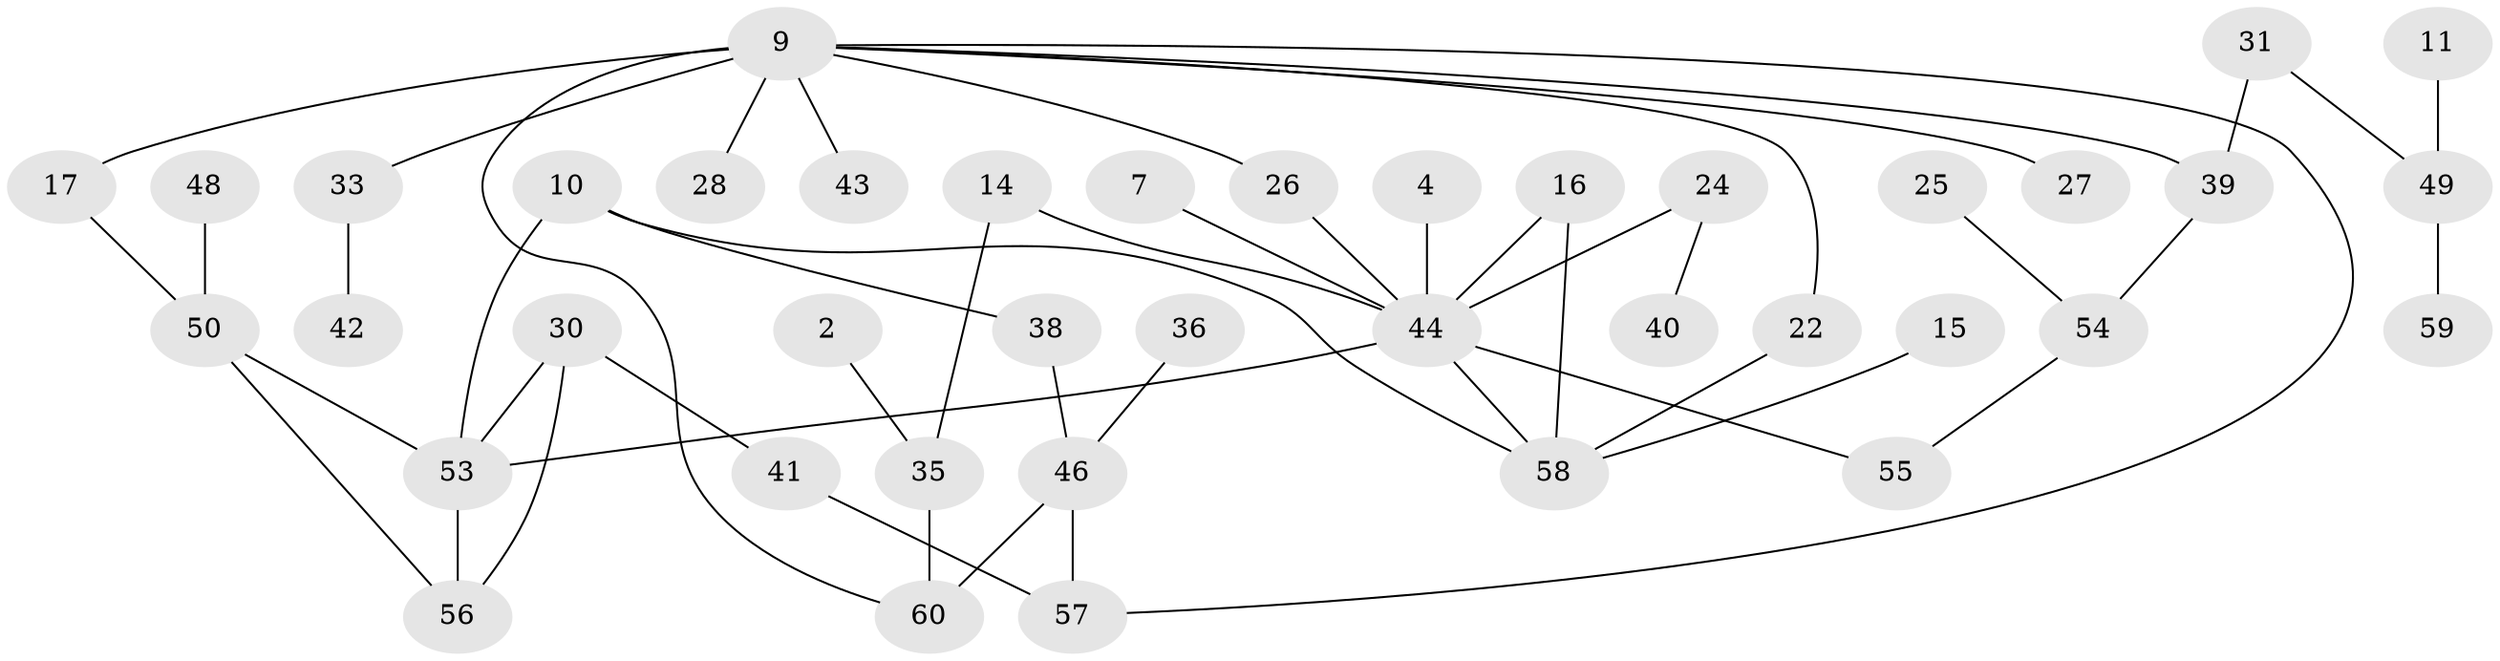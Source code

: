 // original degree distribution, {6: 0.025, 1: 0.275, 0: 0.14166666666666666, 5: 0.025, 3: 0.18333333333333332, 2: 0.3, 4: 0.05}
// Generated by graph-tools (version 1.1) at 2025/25/03/09/25 03:25:15]
// undirected, 40 vertices, 50 edges
graph export_dot {
graph [start="1"]
  node [color=gray90,style=filled];
  2;
  4;
  7;
  9;
  10;
  11;
  14;
  15;
  16;
  17;
  22;
  24;
  25;
  26;
  27;
  28;
  30;
  31;
  33;
  35;
  36;
  38;
  39;
  40;
  41;
  42;
  43;
  44;
  46;
  48;
  49;
  50;
  53;
  54;
  55;
  56;
  57;
  58;
  59;
  60;
  2 -- 35 [weight=1.0];
  4 -- 44 [weight=1.0];
  7 -- 44 [weight=1.0];
  9 -- 17 [weight=1.0];
  9 -- 22 [weight=1.0];
  9 -- 26 [weight=1.0];
  9 -- 27 [weight=1.0];
  9 -- 28 [weight=3.0];
  9 -- 33 [weight=1.0];
  9 -- 39 [weight=1.0];
  9 -- 43 [weight=1.0];
  9 -- 57 [weight=1.0];
  9 -- 60 [weight=1.0];
  10 -- 38 [weight=1.0];
  10 -- 53 [weight=1.0];
  10 -- 58 [weight=1.0];
  11 -- 49 [weight=1.0];
  14 -- 35 [weight=1.0];
  14 -- 44 [weight=1.0];
  15 -- 58 [weight=1.0];
  16 -- 44 [weight=1.0];
  16 -- 58 [weight=1.0];
  17 -- 50 [weight=1.0];
  22 -- 58 [weight=1.0];
  24 -- 40 [weight=1.0];
  24 -- 44 [weight=1.0];
  25 -- 54 [weight=1.0];
  26 -- 44 [weight=1.0];
  30 -- 41 [weight=1.0];
  30 -- 53 [weight=1.0];
  30 -- 56 [weight=1.0];
  31 -- 39 [weight=1.0];
  31 -- 49 [weight=1.0];
  33 -- 42 [weight=2.0];
  35 -- 60 [weight=1.0];
  36 -- 46 [weight=1.0];
  38 -- 46 [weight=1.0];
  39 -- 54 [weight=1.0];
  41 -- 57 [weight=1.0];
  44 -- 53 [weight=1.0];
  44 -- 55 [weight=1.0];
  44 -- 58 [weight=1.0];
  46 -- 57 [weight=2.0];
  46 -- 60 [weight=1.0];
  48 -- 50 [weight=1.0];
  49 -- 59 [weight=1.0];
  50 -- 53 [weight=1.0];
  50 -- 56 [weight=1.0];
  53 -- 56 [weight=1.0];
  54 -- 55 [weight=1.0];
}
